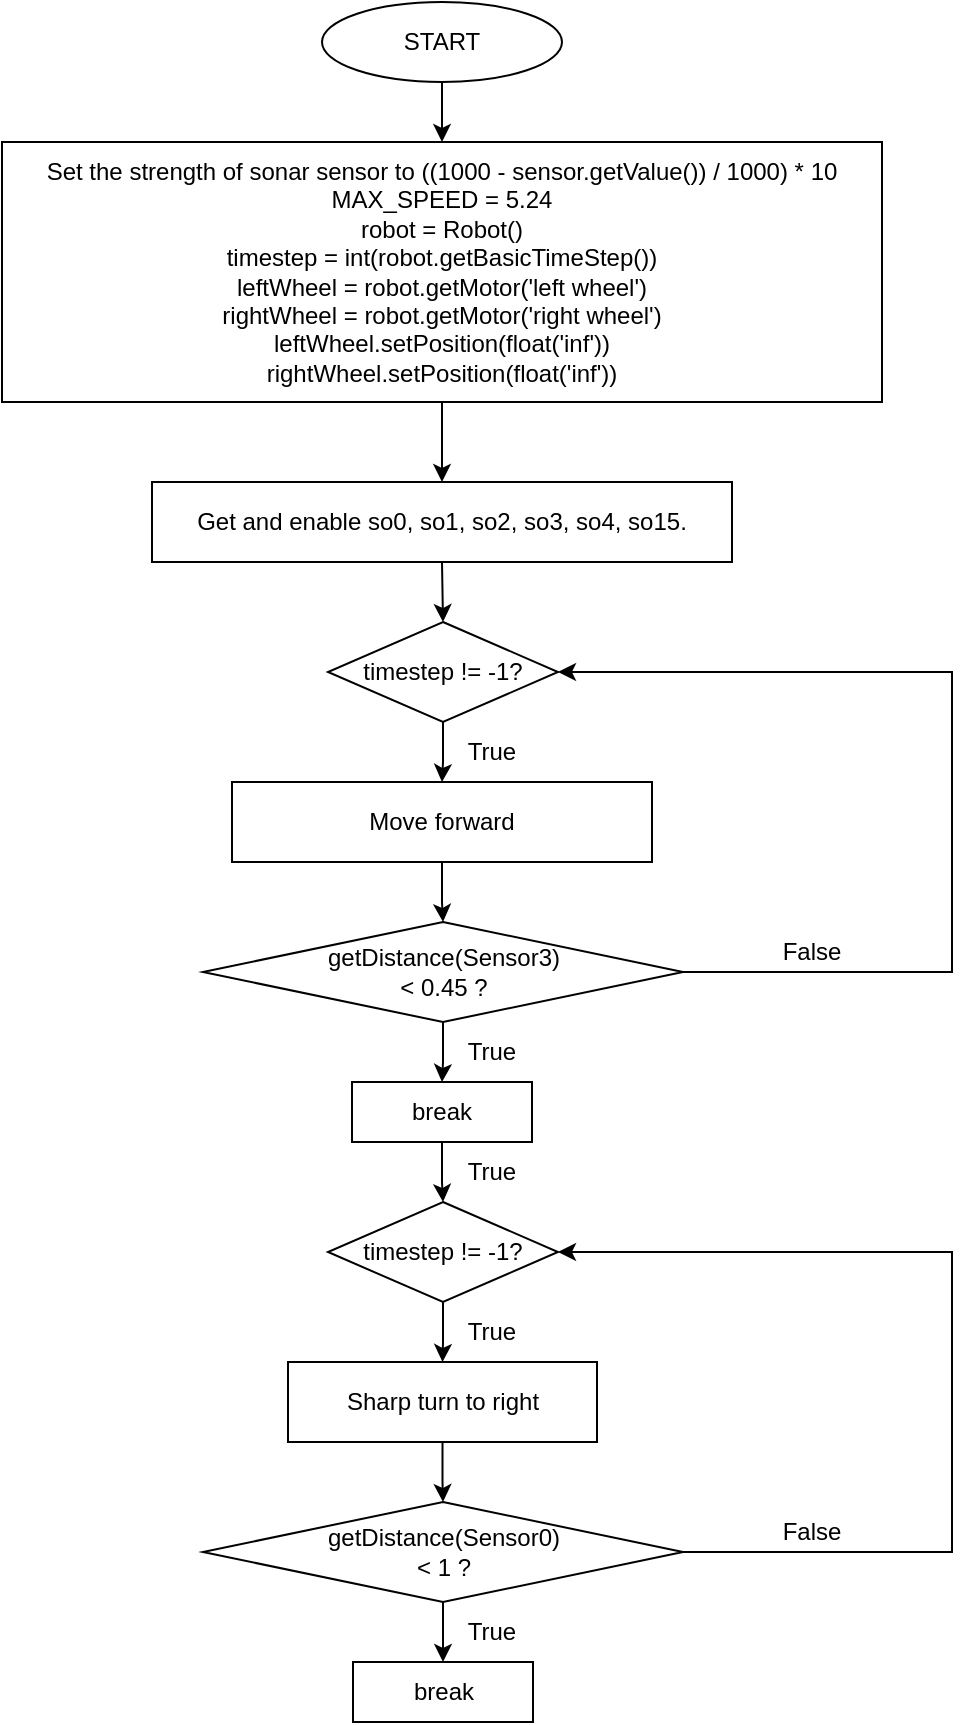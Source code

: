 <mxfile version="18.1.3" type="github"><diagram id="1Im-tq4lwDIv4LrL1ETE" name="Page-1"><mxGraphModel dx="997" dy="588" grid="1" gridSize="10" guides="1" tooltips="1" connect="1" arrows="1" fold="1" page="1" pageScale="1" pageWidth="850" pageHeight="1100" math="0" shadow="0"><root><mxCell id="0"/><mxCell id="1" parent="0"/><mxCell id="xjhxkBStB1VS-5SdyMtU-1" value="START" style="ellipse;whiteSpace=wrap;html=1;" vertex="1" parent="1"><mxGeometry x="365" y="40" width="120" height="40" as="geometry"/></mxCell><mxCell id="xjhxkBStB1VS-5SdyMtU-4" value="" style="edgeStyle=orthogonalEdgeStyle;rounded=0;orthogonalLoop=1;jettySize=auto;html=1;entryX=0.5;entryY=0;entryDx=0;entryDy=0;exitX=0.5;exitY=1;exitDx=0;exitDy=0;" edge="1" parent="1" source="xjhxkBStB1VS-5SdyMtU-1" target="xjhxkBStB1VS-5SdyMtU-2"><mxGeometry relative="1" as="geometry"><mxPoint x="470" y="90" as="sourcePoint"/></mxGeometry></mxCell><mxCell id="xjhxkBStB1VS-5SdyMtU-2" value="&lt;span data-lucid-content=&quot;{&amp;quot;t&amp;quot;:&amp;quot;Set the strength of sonar sensor to ((1000 - sensor.getValue()) / 1000) * 10, Set MAX_SPEED = 5.24, robot = Robot()&amp;quot;,&amp;quot;m&amp;quot;:[{&amp;quot;s&amp;quot;:0,&amp;quot;n&amp;quot;:&amp;quot;a&amp;quot;,&amp;quot;v&amp;quot;:&amp;quot;center&amp;quot;},{&amp;quot;s&amp;quot;:0,&amp;quot;n&amp;quot;:&amp;quot;f&amp;quot;,&amp;quot;v&amp;quot;:&amp;quot;Liberation Serif&amp;quot;,&amp;quot;e&amp;quot;:115},{&amp;quot;s&amp;quot;:0,&amp;quot;n&amp;quot;:&amp;quot;s&amp;quot;,&amp;quot;v&amp;quot;:22.222,&amp;quot;e&amp;quot;:115},{&amp;quot;s&amp;quot;:0,&amp;quot;n&amp;quot;:&amp;quot;c&amp;quot;,&amp;quot;v&amp;quot;:&amp;quot;3a414aff&amp;quot;,&amp;quot;e&amp;quot;:115}]}&quot; data-lucid-type=&quot;application/vnd.lucid.text&quot;&gt;&lt;font style=&quot;font-size: 12px;&quot;&gt;&lt;font style=&quot;font-size: 12px;&quot;&gt;Set the strength of sonar sensor to ((1000 - sensor.getValue()) / 1000) * 10 &lt;br&gt;MAX_SPEED = 5.24&lt;/font&gt;&lt;br&gt;&lt;font style=&quot;font-size: 12px;&quot;&gt;&lt;span style=&quot;&quot;&gt;robot = Robot()&lt;/span&gt;&lt;/font&gt;&lt;br&gt;&lt;font style=&quot;font-size: 12px;&quot;&gt;&lt;span style=&quot;&quot;&gt;timestep = int(robot.getBasicTimeStep())&lt;br&gt;&lt;/span&gt;&lt;/font&gt;&lt;div&gt;leftWheel = robot.getMotor('left wheel')&lt;/div&gt;&lt;div&gt;rightWheel = robot.getMotor('right wheel')&lt;/div&gt;&lt;div&gt;&lt;div&gt;leftWheel.setPosition(float('inf'))&lt;/div&gt;&lt;div&gt;rightWheel.setPosition(float('inf'))&lt;/div&gt;&lt;/div&gt;&lt;/font&gt;&lt;/span&gt;" style="rounded=0;whiteSpace=wrap;html=1;" vertex="1" parent="1"><mxGeometry x="205" y="110" width="440" height="130" as="geometry"/></mxCell><mxCell id="xjhxkBStB1VS-5SdyMtU-7" value="Get and enable so0, so1, so2, so3, so4, so15." style="rounded=0;whiteSpace=wrap;html=1;" vertex="1" parent="1"><mxGeometry x="280" y="280" width="290" height="40" as="geometry"/></mxCell><mxCell id="xjhxkBStB1VS-5SdyMtU-8" value="" style="endArrow=classic;html=1;rounded=0;fontSize=12;fontColor=#000000;entryX=0.5;entryY=0;entryDx=0;entryDy=0;exitX=0.5;exitY=1;exitDx=0;exitDy=0;" edge="1" parent="1" source="xjhxkBStB1VS-5SdyMtU-2" target="xjhxkBStB1VS-5SdyMtU-7"><mxGeometry width="50" height="50" relative="1" as="geometry"><mxPoint x="460" y="260" as="sourcePoint"/><mxPoint x="410" y="160" as="targetPoint"/></mxGeometry></mxCell><mxCell id="xjhxkBStB1VS-5SdyMtU-17" value="" style="edgeStyle=orthogonalEdgeStyle;rounded=0;orthogonalLoop=1;jettySize=auto;html=1;fontSize=12;fontColor=#000000;" edge="1" parent="1" source="xjhxkBStB1VS-5SdyMtU-9" target="xjhxkBStB1VS-5SdyMtU-16"><mxGeometry relative="1" as="geometry"/></mxCell><mxCell id="xjhxkBStB1VS-5SdyMtU-9" value="Move forward" style="rounded=0;whiteSpace=wrap;html=1;" vertex="1" parent="1"><mxGeometry x="320" y="430" width="210" height="40" as="geometry"/></mxCell><mxCell id="xjhxkBStB1VS-5SdyMtU-12" value="" style="edgeStyle=orthogonalEdgeStyle;rounded=0;orthogonalLoop=1;jettySize=auto;html=1;fontSize=12;fontColor=#000000;" edge="1" parent="1" source="xjhxkBStB1VS-5SdyMtU-10" target="xjhxkBStB1VS-5SdyMtU-9"><mxGeometry relative="1" as="geometry"/></mxCell><mxCell id="xjhxkBStB1VS-5SdyMtU-10" value="timestep != -1?" style="rhombus;whiteSpace=wrap;html=1;fontSize=12;fontColor=#000000;" vertex="1" parent="1"><mxGeometry x="368" y="350" width="115" height="50" as="geometry"/></mxCell><mxCell id="xjhxkBStB1VS-5SdyMtU-11" value="" style="endArrow=classic;html=1;rounded=0;fontSize=12;fontColor=#000000;exitX=0.5;exitY=1;exitDx=0;exitDy=0;entryX=0.5;entryY=0;entryDx=0;entryDy=0;" edge="1" parent="1" source="xjhxkBStB1VS-5SdyMtU-7" target="xjhxkBStB1VS-5SdyMtU-10"><mxGeometry width="50" height="50" relative="1" as="geometry"><mxPoint x="390" y="470" as="sourcePoint"/><mxPoint x="440" y="420" as="targetPoint"/></mxGeometry></mxCell><mxCell id="xjhxkBStB1VS-5SdyMtU-15" value="" style="endArrow=classic;html=1;rounded=0;fontSize=12;fontColor=#000000;exitX=1;exitY=0.5;exitDx=0;exitDy=0;entryX=1;entryY=0.5;entryDx=0;entryDy=0;" edge="1" parent="1" source="xjhxkBStB1VS-5SdyMtU-16" target="xjhxkBStB1VS-5SdyMtU-10"><mxGeometry width="50" height="50" relative="1" as="geometry"><mxPoint x="50" y="570" as="sourcePoint"/><mxPoint x="120" y="510" as="targetPoint"/><Array as="points"><mxPoint x="680" y="525"/><mxPoint x="680" y="375"/></Array></mxGeometry></mxCell><mxCell id="xjhxkBStB1VS-5SdyMtU-24" value="" style="edgeStyle=orthogonalEdgeStyle;rounded=0;orthogonalLoop=1;jettySize=auto;html=1;fontSize=12;fontColor=#000000;" edge="1" parent="1" source="xjhxkBStB1VS-5SdyMtU-16" target="xjhxkBStB1VS-5SdyMtU-23"><mxGeometry relative="1" as="geometry"/></mxCell><mxCell id="xjhxkBStB1VS-5SdyMtU-16" value="getDistance(Sensor3) &lt;br&gt;&amp;lt; 0.45 ?" style="rhombus;whiteSpace=wrap;html=1;fontSize=12;fontColor=#000000;" vertex="1" parent="1"><mxGeometry x="305.5" y="500" width="240" height="50" as="geometry"/></mxCell><mxCell id="xjhxkBStB1VS-5SdyMtU-28" value="" style="edgeStyle=orthogonalEdgeStyle;rounded=0;orthogonalLoop=1;jettySize=auto;html=1;fontSize=12;fontColor=#000000;" edge="1" parent="1" source="xjhxkBStB1VS-5SdyMtU-18" target="xjhxkBStB1VS-5SdyMtU-20"><mxGeometry relative="1" as="geometry"/></mxCell><mxCell id="xjhxkBStB1VS-5SdyMtU-18" value="timestep != -1?" style="rhombus;whiteSpace=wrap;html=1;fontSize=12;fontColor=#000000;" vertex="1" parent="1"><mxGeometry x="368" y="640" width="115" height="50" as="geometry"/></mxCell><mxCell id="xjhxkBStB1VS-5SdyMtU-31" value="" style="edgeStyle=orthogonalEdgeStyle;rounded=0;orthogonalLoop=1;jettySize=auto;html=1;fontSize=12;fontColor=#000000;" edge="1" parent="1" source="xjhxkBStB1VS-5SdyMtU-20" target="xjhxkBStB1VS-5SdyMtU-30"><mxGeometry relative="1" as="geometry"/></mxCell><mxCell id="xjhxkBStB1VS-5SdyMtU-20" value="Sharp turn to right" style="rounded=0;whiteSpace=wrap;html=1;fontSize=12;fontColor=#000000;" vertex="1" parent="1"><mxGeometry x="348" y="720" width="154.5" height="40" as="geometry"/></mxCell><mxCell id="xjhxkBStB1VS-5SdyMtU-21" value="True" style="text;html=1;strokeColor=none;fillColor=none;align=center;verticalAlign=middle;whiteSpace=wrap;rounded=0;fontSize=12;fontColor=#000000;" vertex="1" parent="1"><mxGeometry x="420" y="550" width="60" height="30" as="geometry"/></mxCell><mxCell id="xjhxkBStB1VS-5SdyMtU-22" value="True" style="text;html=1;strokeColor=none;fillColor=none;align=center;verticalAlign=middle;whiteSpace=wrap;rounded=0;fontSize=12;fontColor=#000000;" vertex="1" parent="1"><mxGeometry x="420" y="400" width="60" height="30" as="geometry"/></mxCell><mxCell id="xjhxkBStB1VS-5SdyMtU-25" value="" style="edgeStyle=orthogonalEdgeStyle;rounded=0;orthogonalLoop=1;jettySize=auto;html=1;fontSize=12;fontColor=#000000;" edge="1" parent="1" source="xjhxkBStB1VS-5SdyMtU-23" target="xjhxkBStB1VS-5SdyMtU-18"><mxGeometry relative="1" as="geometry"/></mxCell><mxCell id="xjhxkBStB1VS-5SdyMtU-23" value="break" style="rounded=0;whiteSpace=wrap;html=1;fontSize=12;fontColor=#000000;" vertex="1" parent="1"><mxGeometry x="380" y="580" width="90" height="30" as="geometry"/></mxCell><mxCell id="xjhxkBStB1VS-5SdyMtU-26" value="True" style="text;html=1;strokeColor=none;fillColor=none;align=center;verticalAlign=middle;whiteSpace=wrap;rounded=0;fontSize=12;fontColor=#000000;" vertex="1" parent="1"><mxGeometry x="420" y="610" width="60" height="30" as="geometry"/></mxCell><mxCell id="xjhxkBStB1VS-5SdyMtU-27" value="False" style="text;html=1;strokeColor=none;fillColor=none;align=center;verticalAlign=middle;whiteSpace=wrap;rounded=0;fontSize=12;fontColor=#000000;" vertex="1" parent="1"><mxGeometry x="580" y="500" width="60" height="30" as="geometry"/></mxCell><mxCell id="xjhxkBStB1VS-5SdyMtU-29" value="True" style="text;html=1;strokeColor=none;fillColor=none;align=center;verticalAlign=middle;whiteSpace=wrap;rounded=0;fontSize=12;fontColor=#000000;" vertex="1" parent="1"><mxGeometry x="420" y="690" width="60" height="30" as="geometry"/></mxCell><mxCell id="xjhxkBStB1VS-5SdyMtU-33" value="" style="edgeStyle=orthogonalEdgeStyle;rounded=0;orthogonalLoop=1;jettySize=auto;html=1;fontSize=12;fontColor=#000000;" edge="1" parent="1" source="xjhxkBStB1VS-5SdyMtU-30" target="xjhxkBStB1VS-5SdyMtU-32"><mxGeometry relative="1" as="geometry"/></mxCell><mxCell id="xjhxkBStB1VS-5SdyMtU-30" value="getDistance(Sensor0) &lt;br&gt;&amp;lt; 1 ?" style="rhombus;whiteSpace=wrap;html=1;fontSize=12;fontColor=#000000;" vertex="1" parent="1"><mxGeometry x="305.5" y="790" width="240" height="50" as="geometry"/></mxCell><mxCell id="xjhxkBStB1VS-5SdyMtU-32" value="break" style="rounded=0;whiteSpace=wrap;html=1;fontSize=12;fontColor=#000000;" vertex="1" parent="1"><mxGeometry x="380.5" y="870" width="90" height="30" as="geometry"/></mxCell><mxCell id="xjhxkBStB1VS-5SdyMtU-34" value="" style="endArrow=classic;html=1;rounded=0;fontSize=12;fontColor=#000000;exitX=1;exitY=0.5;exitDx=0;exitDy=0;entryX=1;entryY=0.5;entryDx=0;entryDy=0;" edge="1" parent="1" source="xjhxkBStB1VS-5SdyMtU-30" target="xjhxkBStB1VS-5SdyMtU-18"><mxGeometry width="50" height="50" relative="1" as="geometry"><mxPoint x="550" y="810" as="sourcePoint"/><mxPoint x="490" y="680" as="targetPoint"/><Array as="points"><mxPoint x="680" y="815"/><mxPoint x="680" y="665"/></Array></mxGeometry></mxCell><mxCell id="xjhxkBStB1VS-5SdyMtU-35" value="False" style="text;html=1;strokeColor=none;fillColor=none;align=center;verticalAlign=middle;whiteSpace=wrap;rounded=0;fontSize=12;fontColor=#000000;" vertex="1" parent="1"><mxGeometry x="580" y="790" width="60" height="30" as="geometry"/></mxCell><mxCell id="xjhxkBStB1VS-5SdyMtU-36" value="True" style="text;html=1;strokeColor=none;fillColor=none;align=center;verticalAlign=middle;whiteSpace=wrap;rounded=0;fontSize=12;fontColor=#000000;" vertex="1" parent="1"><mxGeometry x="420" y="840" width="60" height="30" as="geometry"/></mxCell></root></mxGraphModel></diagram></mxfile>
